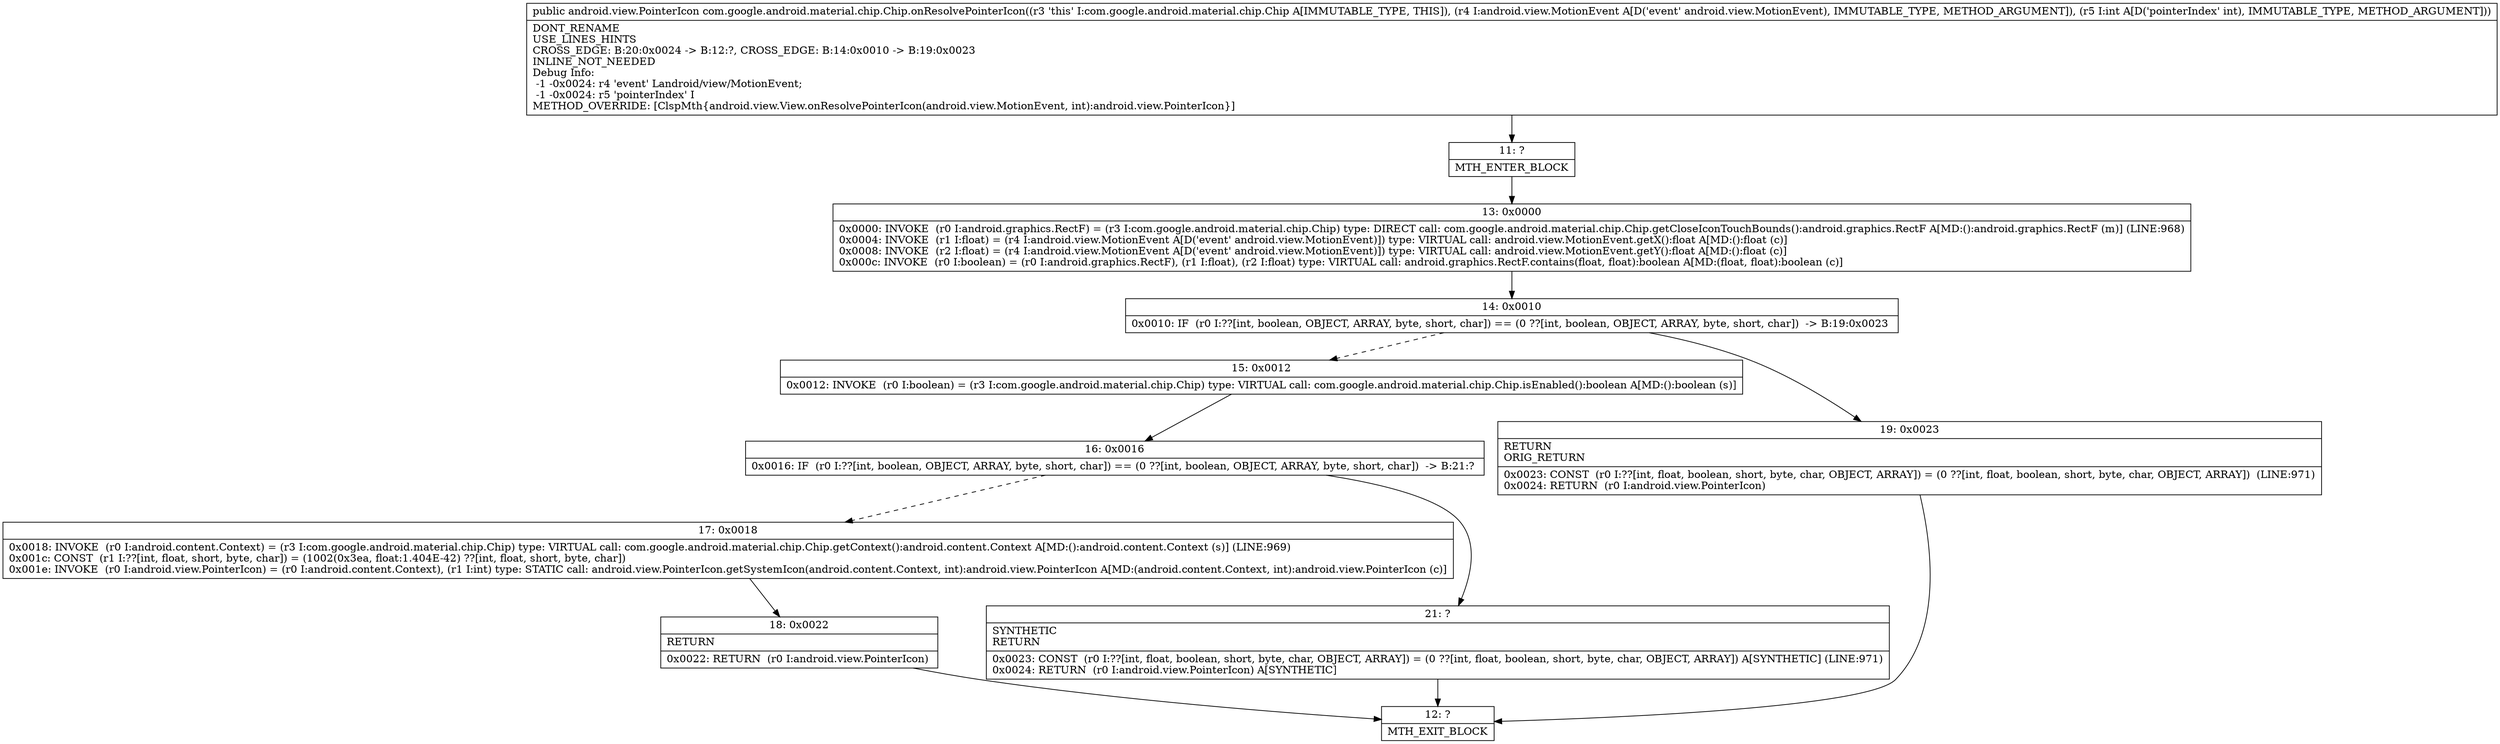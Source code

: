 digraph "CFG forcom.google.android.material.chip.Chip.onResolvePointerIcon(Landroid\/view\/MotionEvent;I)Landroid\/view\/PointerIcon;" {
Node_11 [shape=record,label="{11\:\ ?|MTH_ENTER_BLOCK\l}"];
Node_13 [shape=record,label="{13\:\ 0x0000|0x0000: INVOKE  (r0 I:android.graphics.RectF) = (r3 I:com.google.android.material.chip.Chip) type: DIRECT call: com.google.android.material.chip.Chip.getCloseIconTouchBounds():android.graphics.RectF A[MD:():android.graphics.RectF (m)] (LINE:968)\l0x0004: INVOKE  (r1 I:float) = (r4 I:android.view.MotionEvent A[D('event' android.view.MotionEvent)]) type: VIRTUAL call: android.view.MotionEvent.getX():float A[MD:():float (c)]\l0x0008: INVOKE  (r2 I:float) = (r4 I:android.view.MotionEvent A[D('event' android.view.MotionEvent)]) type: VIRTUAL call: android.view.MotionEvent.getY():float A[MD:():float (c)]\l0x000c: INVOKE  (r0 I:boolean) = (r0 I:android.graphics.RectF), (r1 I:float), (r2 I:float) type: VIRTUAL call: android.graphics.RectF.contains(float, float):boolean A[MD:(float, float):boolean (c)]\l}"];
Node_14 [shape=record,label="{14\:\ 0x0010|0x0010: IF  (r0 I:??[int, boolean, OBJECT, ARRAY, byte, short, char]) == (0 ??[int, boolean, OBJECT, ARRAY, byte, short, char])  \-\> B:19:0x0023 \l}"];
Node_15 [shape=record,label="{15\:\ 0x0012|0x0012: INVOKE  (r0 I:boolean) = (r3 I:com.google.android.material.chip.Chip) type: VIRTUAL call: com.google.android.material.chip.Chip.isEnabled():boolean A[MD:():boolean (s)]\l}"];
Node_16 [shape=record,label="{16\:\ 0x0016|0x0016: IF  (r0 I:??[int, boolean, OBJECT, ARRAY, byte, short, char]) == (0 ??[int, boolean, OBJECT, ARRAY, byte, short, char])  \-\> B:21:? \l}"];
Node_17 [shape=record,label="{17\:\ 0x0018|0x0018: INVOKE  (r0 I:android.content.Context) = (r3 I:com.google.android.material.chip.Chip) type: VIRTUAL call: com.google.android.material.chip.Chip.getContext():android.content.Context A[MD:():android.content.Context (s)] (LINE:969)\l0x001c: CONST  (r1 I:??[int, float, short, byte, char]) = (1002(0x3ea, float:1.404E\-42) ??[int, float, short, byte, char]) \l0x001e: INVOKE  (r0 I:android.view.PointerIcon) = (r0 I:android.content.Context), (r1 I:int) type: STATIC call: android.view.PointerIcon.getSystemIcon(android.content.Context, int):android.view.PointerIcon A[MD:(android.content.Context, int):android.view.PointerIcon (c)]\l}"];
Node_18 [shape=record,label="{18\:\ 0x0022|RETURN\l|0x0022: RETURN  (r0 I:android.view.PointerIcon) \l}"];
Node_12 [shape=record,label="{12\:\ ?|MTH_EXIT_BLOCK\l}"];
Node_21 [shape=record,label="{21\:\ ?|SYNTHETIC\lRETURN\l|0x0023: CONST  (r0 I:??[int, float, boolean, short, byte, char, OBJECT, ARRAY]) = (0 ??[int, float, boolean, short, byte, char, OBJECT, ARRAY]) A[SYNTHETIC] (LINE:971)\l0x0024: RETURN  (r0 I:android.view.PointerIcon) A[SYNTHETIC]\l}"];
Node_19 [shape=record,label="{19\:\ 0x0023|RETURN\lORIG_RETURN\l|0x0023: CONST  (r0 I:??[int, float, boolean, short, byte, char, OBJECT, ARRAY]) = (0 ??[int, float, boolean, short, byte, char, OBJECT, ARRAY])  (LINE:971)\l0x0024: RETURN  (r0 I:android.view.PointerIcon) \l}"];
MethodNode[shape=record,label="{public android.view.PointerIcon com.google.android.material.chip.Chip.onResolvePointerIcon((r3 'this' I:com.google.android.material.chip.Chip A[IMMUTABLE_TYPE, THIS]), (r4 I:android.view.MotionEvent A[D('event' android.view.MotionEvent), IMMUTABLE_TYPE, METHOD_ARGUMENT]), (r5 I:int A[D('pointerIndex' int), IMMUTABLE_TYPE, METHOD_ARGUMENT]))  | DONT_RENAME\lUSE_LINES_HINTS\lCROSS_EDGE: B:20:0x0024 \-\> B:12:?, CROSS_EDGE: B:14:0x0010 \-\> B:19:0x0023\lINLINE_NOT_NEEDED\lDebug Info:\l  \-1 \-0x0024: r4 'event' Landroid\/view\/MotionEvent;\l  \-1 \-0x0024: r5 'pointerIndex' I\lMETHOD_OVERRIDE: [ClspMth\{android.view.View.onResolvePointerIcon(android.view.MotionEvent, int):android.view.PointerIcon\}]\l}"];
MethodNode -> Node_11;Node_11 -> Node_13;
Node_13 -> Node_14;
Node_14 -> Node_15[style=dashed];
Node_14 -> Node_19;
Node_15 -> Node_16;
Node_16 -> Node_17[style=dashed];
Node_16 -> Node_21;
Node_17 -> Node_18;
Node_18 -> Node_12;
Node_21 -> Node_12;
Node_19 -> Node_12;
}

